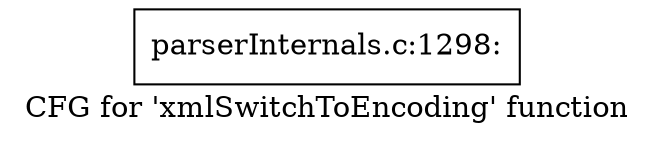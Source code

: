 digraph "CFG for 'xmlSwitchToEncoding' function" {
	label="CFG for 'xmlSwitchToEncoding' function";

	Node0x3c1f350 [shape=record,label="{parserInternals.c:1298:}"];
}
